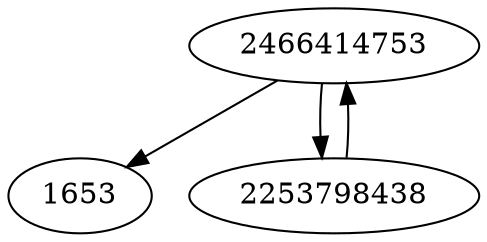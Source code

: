 strict digraph  {
2466414753;
1653;
2253798438;
2466414753 -> 1653;
2466414753 -> 2253798438;
2253798438 -> 2466414753;
}
